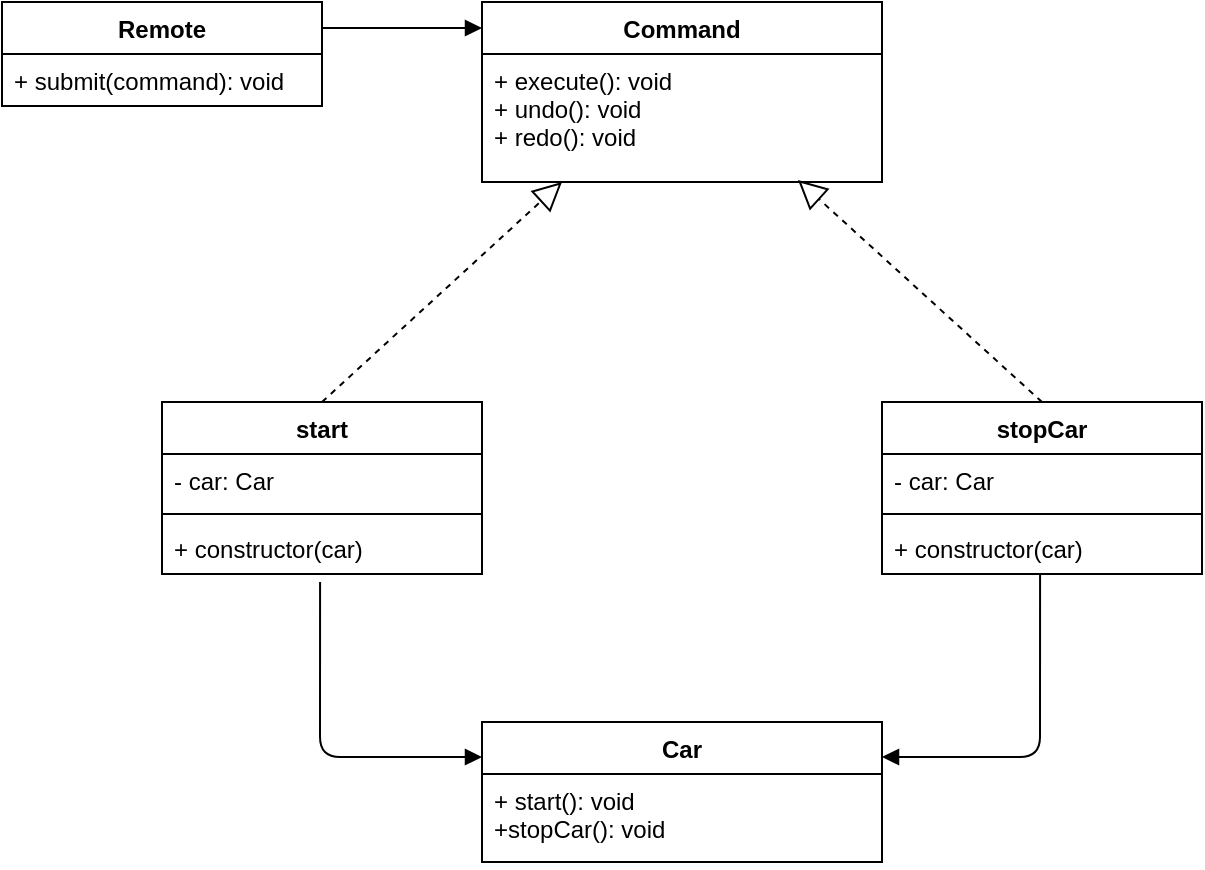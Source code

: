 <mxfile>
    <diagram id="xtRqI0r-50Fc09yyuAlZ" name="Page-1">
        <mxGraphModel dx="1117" dy="534" grid="1" gridSize="10" guides="1" tooltips="1" connect="1" arrows="1" fold="1" page="1" pageScale="1" pageWidth="827" pageHeight="1169" math="0" shadow="0">
            <root>
                <mxCell id="0"/>
                <mxCell id="1" parent="0"/>
                <mxCell id="2" value="Command" style="swimlane;fontStyle=1;align=center;verticalAlign=top;childLayout=stackLayout;horizontal=1;startSize=26;horizontalStack=0;resizeParent=1;resizeParentMax=0;resizeLast=0;collapsible=1;marginBottom=0;" parent="1" vertex="1">
                    <mxGeometry x="280" y="40" width="200" height="90" as="geometry"/>
                </mxCell>
                <mxCell id="3" value="+ execute(): void&#10;+ undo(): void&#10;+ redo(): void" style="text;strokeColor=none;fillColor=none;align=left;verticalAlign=top;spacingLeft=4;spacingRight=4;overflow=hidden;rotatable=0;points=[[0,0.5],[1,0.5]];portConstraint=eastwest;" parent="2" vertex="1">
                    <mxGeometry y="26" width="200" height="64" as="geometry"/>
                </mxCell>
                <mxCell id="8" value="Remote&#10;" style="swimlane;fontStyle=1;align=center;verticalAlign=top;childLayout=stackLayout;horizontal=1;startSize=26;horizontalStack=0;resizeParent=1;resizeParentMax=0;resizeLast=0;collapsible=1;marginBottom=0;" parent="1" vertex="1">
                    <mxGeometry x="40" y="40" width="160" height="52" as="geometry"/>
                </mxCell>
                <mxCell id="9" value="+ submit(command): void&#10;" style="text;strokeColor=none;fillColor=none;align=left;verticalAlign=top;spacingLeft=4;spacingRight=4;overflow=hidden;rotatable=0;points=[[0,0.5],[1,0.5]];portConstraint=eastwest;" parent="8" vertex="1">
                    <mxGeometry y="26" width="160" height="26" as="geometry"/>
                </mxCell>
                <mxCell id="12" value="" style="endArrow=block;endFill=1;html=1;edgeStyle=orthogonalEdgeStyle;align=left;verticalAlign=top;exitX=1;exitY=0.25;exitDx=0;exitDy=0;" parent="1" edge="1" source="8">
                    <mxGeometry x="-1" relative="1" as="geometry">
                        <mxPoint x="330" y="280" as="sourcePoint"/>
                        <mxPoint x="280" y="53" as="targetPoint"/>
                    </mxGeometry>
                </mxCell>
                <mxCell id="13" value="start&#10;" style="swimlane;fontStyle=1;align=center;verticalAlign=top;childLayout=stackLayout;horizontal=1;startSize=26;horizontalStack=0;resizeParent=1;resizeParentMax=0;resizeLast=0;collapsible=1;marginBottom=0;" vertex="1" parent="1">
                    <mxGeometry x="120" y="240" width="160" height="86" as="geometry"/>
                </mxCell>
                <mxCell id="14" value="- car: Car" style="text;strokeColor=none;fillColor=none;align=left;verticalAlign=top;spacingLeft=4;spacingRight=4;overflow=hidden;rotatable=0;points=[[0,0.5],[1,0.5]];portConstraint=eastwest;" vertex="1" parent="13">
                    <mxGeometry y="26" width="160" height="26" as="geometry"/>
                </mxCell>
                <mxCell id="15" value="" style="line;strokeWidth=1;fillColor=none;align=left;verticalAlign=middle;spacingTop=-1;spacingLeft=3;spacingRight=3;rotatable=0;labelPosition=right;points=[];portConstraint=eastwest;" vertex="1" parent="13">
                    <mxGeometry y="52" width="160" height="8" as="geometry"/>
                </mxCell>
                <mxCell id="16" value="+ constructor(car)" style="text;strokeColor=none;fillColor=none;align=left;verticalAlign=top;spacingLeft=4;spacingRight=4;overflow=hidden;rotatable=0;points=[[0,0.5],[1,0.5]];portConstraint=eastwest;" vertex="1" parent="13">
                    <mxGeometry y="60" width="160" height="26" as="geometry"/>
                </mxCell>
                <mxCell id="17" value="stopCar" style="swimlane;fontStyle=1;align=center;verticalAlign=top;childLayout=stackLayout;horizontal=1;startSize=26;horizontalStack=0;resizeParent=1;resizeParentMax=0;resizeLast=0;collapsible=1;marginBottom=0;" vertex="1" parent="1">
                    <mxGeometry x="480" y="240" width="160" height="86" as="geometry"/>
                </mxCell>
                <mxCell id="18" value="- car: Car" style="text;strokeColor=none;fillColor=none;align=left;verticalAlign=top;spacingLeft=4;spacingRight=4;overflow=hidden;rotatable=0;points=[[0,0.5],[1,0.5]];portConstraint=eastwest;" vertex="1" parent="17">
                    <mxGeometry y="26" width="160" height="26" as="geometry"/>
                </mxCell>
                <mxCell id="19" value="" style="line;strokeWidth=1;fillColor=none;align=left;verticalAlign=middle;spacingTop=-1;spacingLeft=3;spacingRight=3;rotatable=0;labelPosition=right;points=[];portConstraint=eastwest;" vertex="1" parent="17">
                    <mxGeometry y="52" width="160" height="8" as="geometry"/>
                </mxCell>
                <mxCell id="20" value="+ constructor(car)" style="text;strokeColor=none;fillColor=none;align=left;verticalAlign=top;spacingLeft=4;spacingRight=4;overflow=hidden;rotatable=0;points=[[0,0.5],[1,0.5]];portConstraint=eastwest;" vertex="1" parent="17">
                    <mxGeometry y="60" width="160" height="26" as="geometry"/>
                </mxCell>
                <mxCell id="21" value="" style="endArrow=block;dashed=1;endFill=0;endSize=12;html=1;exitX=0.5;exitY=0;exitDx=0;exitDy=0;" edge="1" parent="1" source="13">
                    <mxGeometry width="160" relative="1" as="geometry">
                        <mxPoint x="330" y="280" as="sourcePoint"/>
                        <mxPoint x="320" y="130" as="targetPoint"/>
                        <Array as="points"/>
                    </mxGeometry>
                </mxCell>
                <mxCell id="22" value="" style="endArrow=block;dashed=1;endFill=0;endSize=12;html=1;exitX=0.5;exitY=0;exitDx=0;exitDy=0;entryX=0.79;entryY=0.984;entryDx=0;entryDy=0;entryPerimeter=0;" edge="1" parent="1" source="17" target="3">
                    <mxGeometry width="160" relative="1" as="geometry">
                        <mxPoint x="210" y="250" as="sourcePoint"/>
                        <mxPoint x="335" y="144.032" as="targetPoint"/>
                        <Array as="points"/>
                    </mxGeometry>
                </mxCell>
                <mxCell id="23" value="Car" style="swimlane;fontStyle=1;align=center;verticalAlign=top;childLayout=stackLayout;horizontal=1;startSize=26;horizontalStack=0;resizeParent=1;resizeParentMax=0;resizeLast=0;collapsible=1;marginBottom=0;" vertex="1" parent="1">
                    <mxGeometry x="280" y="400" width="200" height="70" as="geometry"/>
                </mxCell>
                <mxCell id="26" value="+ start(): void&#10;+stopCar(): void" style="text;strokeColor=none;fillColor=none;align=left;verticalAlign=top;spacingLeft=4;spacingRight=4;overflow=hidden;rotatable=0;points=[[0,0.5],[1,0.5]];portConstraint=eastwest;" vertex="1" parent="23">
                    <mxGeometry y="26" width="200" height="44" as="geometry"/>
                </mxCell>
                <mxCell id="27" value="" style="endArrow=block;endFill=1;html=1;edgeStyle=orthogonalEdgeStyle;align=left;verticalAlign=top;exitX=0.494;exitY=1.154;exitDx=0;exitDy=0;exitPerimeter=0;entryX=0;entryY=0.25;entryDx=0;entryDy=0;" edge="1" parent="1" source="16" target="23">
                    <mxGeometry x="-1" relative="1" as="geometry">
                        <mxPoint x="210" y="63" as="sourcePoint"/>
                        <mxPoint x="199" y="450" as="targetPoint"/>
                        <Array as="points">
                            <mxPoint x="199" y="418"/>
                        </Array>
                    </mxGeometry>
                </mxCell>
                <mxCell id="28" value="" style="endArrow=block;endFill=1;html=1;edgeStyle=orthogonalEdgeStyle;align=left;verticalAlign=top;exitX=0.494;exitY=1.154;exitDx=0;exitDy=0;exitPerimeter=0;entryX=1;entryY=0.25;entryDx=0;entryDy=0;" edge="1" parent="1" target="23">
                    <mxGeometry x="-1" relative="1" as="geometry">
                        <mxPoint x="559.04" y="326.004" as="sourcePoint"/>
                        <mxPoint x="640" y="444" as="targetPoint"/>
                        <Array as="points">
                            <mxPoint x="559" y="418"/>
                        </Array>
                    </mxGeometry>
                </mxCell>
            </root>
        </mxGraphModel>
    </diagram>
</mxfile>